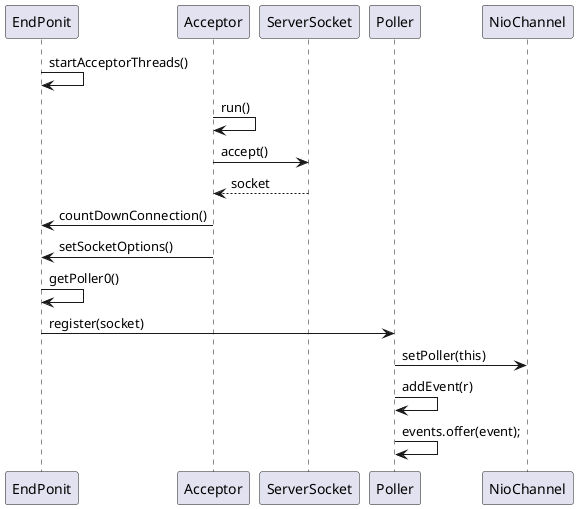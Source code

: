 @startuml
' AbstractEndpoint.Acceptor
EndPonit -> EndPonit: startAcceptorThreads()
Acceptor -> Acceptor: run()
Acceptor -> ServerSocket: accept()
Acceptor <-- ServerSocket: socket
Acceptor -> EndPonit: countDownConnection()
Acceptor -> EndPonit: setSocketOptions()
EndPonit -> EndPonit: getPoller0()
EndPonit -> Poller: register(socket)
Poller -> NioChannel: setPoller(this)
Poller -> Poller: addEvent(r)
Poller -> Poller: events.offer(event);


@enduml